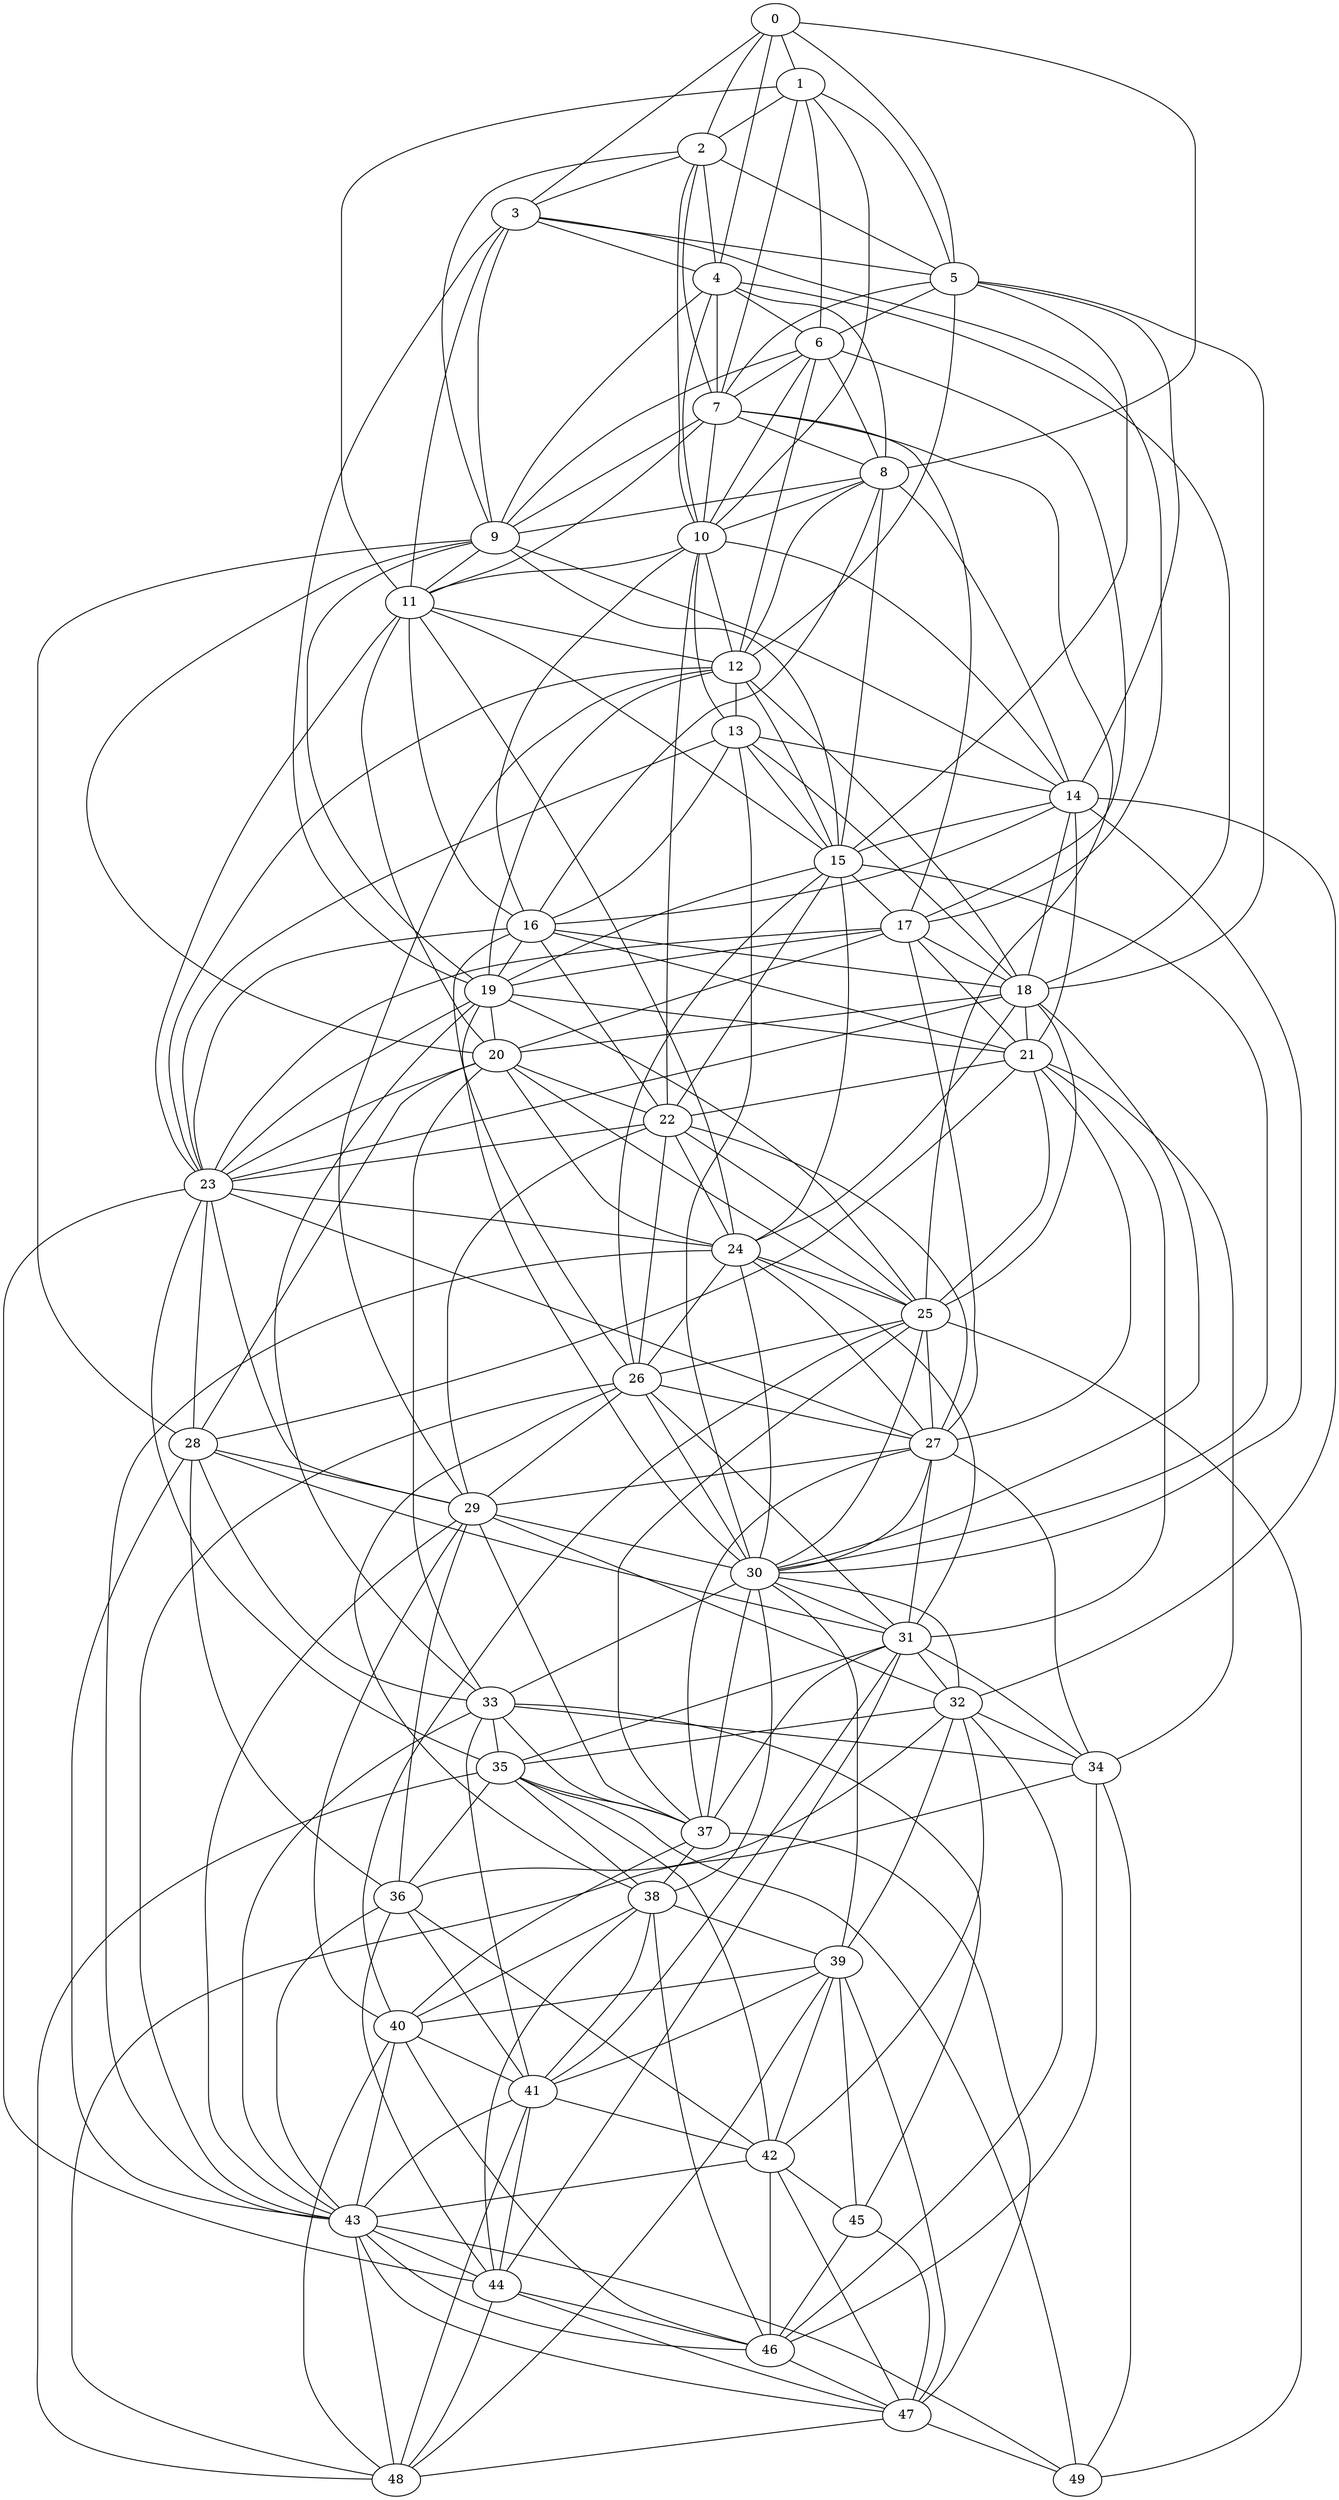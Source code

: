 graph {
	0
	1
	2
	3
	4
	5
	6
	7
	8
	9
	10
	11
	12
	13
	14
	15
	16
	17
	18
	19
	20
	21
	22
	23
	24
	25
	26
	27
	28
	29
	30
	31
	32
	33
	34
	35
	36
	37
	38
	39
	40
	41
	42
	43
	44
	45
	46
	47
	48
	49
	0 -- 1;
	0 -- 2;
	0 -- 3;
	0 -- 4;
	0 -- 5;
	0 -- 8;
	1 -- 2;
	1 -- 5;
	1 -- 6;
	1 -- 7;
	1 -- 10;
	1 -- 11;
	2 -- 3;
	2 -- 4;
	2 -- 5;
	2 -- 7;
	2 -- 9;
	2 -- 10;
	3 -- 4;
	3 -- 5;
	3 -- 9;
	3 -- 11;
	3 -- 17;
	3 -- 19;
	4 -- 6;
	4 -- 7;
	4 -- 8;
	4 -- 9;
	4 -- 10;
	4 -- 18;
	5 -- 6;
	5 -- 7;
	5 -- 12;
	5 -- 14;
	5 -- 15;
	5 -- 18;
	6 -- 7;
	6 -- 8;
	6 -- 9;
	6 -- 10;
	6 -- 12;
	6 -- 17;
	7 -- 8;
	7 -- 9;
	7 -- 10;
	7 -- 11;
	7 -- 17;
	7 -- 25;
	8 -- 9;
	8 -- 10;
	8 -- 12;
	8 -- 14;
	8 -- 15;
	8 -- 16;
	9 -- 11;
	9 -- 14;
	9 -- 15;
	9 -- 19;
	9 -- 20;
	9 -- 28;
	10 -- 11;
	10 -- 12;
	10 -- 13;
	10 -- 14;
	10 -- 16;
	10 -- 22;
	11 -- 12;
	11 -- 15;
	11 -- 16;
	11 -- 20;
	11 -- 23;
	11 -- 24;
	12 -- 13;
	12 -- 15;
	12 -- 18;
	12 -- 19;
	12 -- 23;
	12 -- 29;
	13 -- 14;
	13 -- 15;
	13 -- 16;
	13 -- 18;
	13 -- 23;
	13 -- 30;
	14 -- 15;
	14 -- 16;
	14 -- 18;
	14 -- 21;
	14 -- 30;
	14 -- 32;
	15 -- 17;
	15 -- 19;
	15 -- 22;
	15 -- 24;
	15 -- 26;
	15 -- 30;
	16 -- 18;
	16 -- 19;
	16 -- 21;
	16 -- 22;
	16 -- 23;
	16 -- 26;
	17 -- 18;
	17 -- 19;
	17 -- 20;
	17 -- 21;
	17 -- 23;
	17 -- 27;
	18 -- 20;
	18 -- 21;
	18 -- 23;
	18 -- 24;
	18 -- 25;
	18 -- 30;
	19 -- 20;
	19 -- 21;
	19 -- 23;
	19 -- 25;
	19 -- 30;
	19 -- 33;
	20 -- 22;
	20 -- 23;
	20 -- 24;
	20 -- 25;
	20 -- 28;
	20 -- 33;
	21 -- 22;
	21 -- 25;
	21 -- 27;
	21 -- 28;
	21 -- 31;
	21 -- 34;
	22 -- 23;
	22 -- 24;
	22 -- 25;
	22 -- 26;
	22 -- 27;
	22 -- 29;
	23 -- 24;
	23 -- 27;
	23 -- 28;
	23 -- 29;
	23 -- 35;
	23 -- 44;
	24 -- 25;
	24 -- 26;
	24 -- 27;
	24 -- 30;
	24 -- 31;
	24 -- 43;
	25 -- 26;
	25 -- 27;
	25 -- 30;
	25 -- 37;
	25 -- 40;
	25 -- 49;
	26 -- 27;
	26 -- 29;
	26 -- 30;
	26 -- 31;
	26 -- 38;
	26 -- 43;
	27 -- 29;
	27 -- 30;
	27 -- 31;
	27 -- 34;
	27 -- 37;
	28 -- 29;
	28 -- 31;
	28 -- 33;
	28 -- 36;
	28 -- 43;
	29 -- 30;
	29 -- 32;
	29 -- 36;
	29 -- 37;
	29 -- 40;
	29 -- 43;
	30 -- 31;
	30 -- 32;
	30 -- 33;
	30 -- 37;
	30 -- 38;
	30 -- 39;
	31 -- 32;
	31 -- 34;
	31 -- 35;
	31 -- 37;
	31 -- 41;
	31 -- 44;
	32 -- 34;
	32 -- 35;
	32 -- 36;
	32 -- 39;
	32 -- 42;
	32 -- 46;
	33 -- 34;
	33 -- 35;
	33 -- 37;
	33 -- 41;
	33 -- 43;
	33 -- 45;
	34 -- 46;
	34 -- 48;
	34 -- 49;
	35 -- 36;
	35 -- 37;
	35 -- 38;
	35 -- 42;
	35 -- 48;
	35 -- 49;
	36 -- 41;
	36 -- 42;
	36 -- 43;
	36 -- 44;
	37 -- 38;
	37 -- 40;
	37 -- 47;
	38 -- 39;
	38 -- 40;
	38 -- 41;
	38 -- 44;
	38 -- 46;
	39 -- 40;
	39 -- 41;
	39 -- 42;
	39 -- 45;
	39 -- 47;
	39 -- 48;
	40 -- 41;
	40 -- 43;
	40 -- 46;
	40 -- 48;
	41 -- 42;
	41 -- 43;
	41 -- 44;
	41 -- 48;
	42 -- 43;
	42 -- 45;
	42 -- 46;
	42 -- 47;
	43 -- 44;
	43 -- 46;
	43 -- 47;
	43 -- 48;
	43 -- 49;
	44 -- 46;
	44 -- 47;
	44 -- 48;
	45 -- 46;
	45 -- 47;
	46 -- 47;
	47 -- 48;
	47 -- 49;
}